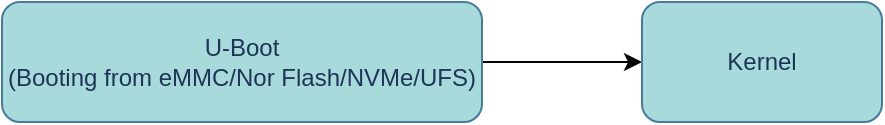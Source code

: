 <mxfile version="22.1.3" type="github" pages="3">
  <diagram name="第 1 页" id="-PQ7a87coccsCbGEvKLt">
    <mxGraphModel dx="933" dy="478" grid="1" gridSize="10" guides="1" tooltips="1" connect="1" arrows="1" fold="1" page="1" pageScale="1" pageWidth="827" pageHeight="1169" math="0" shadow="0">
      <root>
        <mxCell id="0" />
        <mxCell id="1" parent="0" />
        <mxCell id="opbxaaCzsm2ePwEEzuPa-1" value="" style="edgeStyle=orthogonalEdgeStyle;rounded=0;orthogonalLoop=1;jettySize=auto;html=1;labelBackgroundColor=#F1FAEE;strokeColor=#000000;fontColor=#1D3557;" parent="1" source="opbxaaCzsm2ePwEEzuPa-2" target="opbxaaCzsm2ePwEEzuPa-3" edge="1">
          <mxGeometry relative="1" as="geometry" />
        </mxCell>
        <mxCell id="opbxaaCzsm2ePwEEzuPa-2" value="U-Boot&lt;br&gt;(Booting from eMMC/Nor Flash/NVMe/UFS)" style="whiteSpace=wrap;html=1;rounded=1;fillColor=#A8DADC;strokeColor=#457B9D;fontColor=#1D3557;" parent="1" vertex="1">
          <mxGeometry x="120" y="160" width="240" height="60" as="geometry" />
        </mxCell>
        <mxCell id="opbxaaCzsm2ePwEEzuPa-3" value="Kernel" style="whiteSpace=wrap;html=1;rounded=1;fillColor=#A8DADC;strokeColor=#457B9D;fontColor=#1D3557;" parent="1" vertex="1">
          <mxGeometry x="440" y="160" width="120" height="60" as="geometry" />
        </mxCell>
      </root>
    </mxGraphModel>
  </diagram>
  <diagram id="ccAh5NVS0nDfYOqDc0Op" name="第 2 页">
    <mxGraphModel dx="933" dy="478" grid="1" gridSize="10" guides="1" tooltips="1" connect="1" arrows="1" fold="1" page="1" pageScale="1" pageWidth="827" pageHeight="1169" math="0" shadow="0">
      <root>
        <mxCell id="0" />
        <mxCell id="1" parent="0" />
        <mxCell id="G2CNxKj8aoLRywjaQsUw-1" value="" style="edgeStyle=orthogonalEdgeStyle;rounded=0;orthogonalLoop=1;jettySize=auto;html=1;labelBackgroundColor=#F1FAEE;strokeColor=#000000;fontColor=#1D3557;" edge="1" parent="1" source="G2CNxKj8aoLRywjaQsUw-2" target="G2CNxKj8aoLRywjaQsUw-3">
          <mxGeometry relative="1" as="geometry" />
        </mxCell>
        <mxCell id="G2CNxKj8aoLRywjaQsUw-5" value="" style="edgeStyle=orthogonalEdgeStyle;rounded=0;orthogonalLoop=1;jettySize=auto;html=1;endArrow=none;endFill=0;startArrow=classicThin;startFill=1;" edge="1" parent="1" source="G2CNxKj8aoLRywjaQsUw-2" target="G2CNxKj8aoLRywjaQsUw-4">
          <mxGeometry relative="1" as="geometry" />
        </mxCell>
        <mxCell id="G2CNxKj8aoLRywjaQsUw-2" value="U-Boot" style="whiteSpace=wrap;html=1;rounded=1;fillColor=#A8DADC;strokeColor=#457B9D;fontColor=#1D3557;" vertex="1" parent="1">
          <mxGeometry x="280" y="240" width="120" height="60" as="geometry" />
        </mxCell>
        <mxCell id="G2CNxKj8aoLRywjaQsUw-3" value="Kernel" style="whiteSpace=wrap;html=1;rounded=1;fillColor=#A8DADC;strokeColor=#457B9D;fontColor=#1D3557;" vertex="1" parent="1">
          <mxGeometry x="480" y="240" width="120" height="60" as="geometry" />
        </mxCell>
        <mxCell id="G2CNxKj8aoLRywjaQsUw-4" value="ATF" style="whiteSpace=wrap;html=1;fillColor=#A8DADC;strokeColor=#457B9D;fontColor=#1D3557;rounded=1;" vertex="1" parent="1">
          <mxGeometry x="80" y="240" width="120" height="60" as="geometry" />
        </mxCell>
      </root>
    </mxGraphModel>
  </diagram>
  <diagram id="O-JXRtzrlSuuq2ijCwpD" name="第 3 页">
    <mxGraphModel dx="933" dy="478" grid="1" gridSize="10" guides="1" tooltips="1" connect="1" arrows="1" fold="1" page="1" pageScale="1" pageWidth="827" pageHeight="1169" math="0" shadow="0">
      <root>
        <mxCell id="0" />
        <mxCell id="1" parent="0" />
        <mxCell id="cm1Kpbw6RkTALpdLNWZQ-1" value="" style="edgeStyle=orthogonalEdgeStyle;rounded=0;orthogonalLoop=1;jettySize=auto;html=1;labelBackgroundColor=#F1FAEE;strokeColor=#000000;fontColor=#1D3557;" edge="1" parent="1" source="cm1Kpbw6RkTALpdLNWZQ-3" target="cm1Kpbw6RkTALpdLNWZQ-4">
          <mxGeometry relative="1" as="geometry" />
        </mxCell>
        <mxCell id="cm1Kpbw6RkTALpdLNWZQ-2" value="" style="edgeStyle=orthogonalEdgeStyle;rounded=0;orthogonalLoop=1;jettySize=auto;html=1;endArrow=none;endFill=0;startArrow=classicThin;startFill=1;" edge="1" parent="1" source="cm1Kpbw6RkTALpdLNWZQ-3" target="cm1Kpbw6RkTALpdLNWZQ-5">
          <mxGeometry relative="1" as="geometry" />
        </mxCell>
        <mxCell id="cm1Kpbw6RkTALpdLNWZQ-3" value="U-Boot" style="whiteSpace=wrap;html=1;rounded=1;fillColor=#A8DADC;strokeColor=#457B9D;fontColor=#1D3557;" vertex="1" parent="1">
          <mxGeometry x="240" y="160" width="120" height="60" as="geometry" />
        </mxCell>
        <mxCell id="cm1Kpbw6RkTALpdLNWZQ-7" value="" style="edgeStyle=orthogonalEdgeStyle;rounded=0;orthogonalLoop=1;jettySize=auto;html=1;" edge="1" parent="1" source="cm1Kpbw6RkTALpdLNWZQ-4" target="cm1Kpbw6RkTALpdLNWZQ-6">
          <mxGeometry relative="1" as="geometry" />
        </mxCell>
        <mxCell id="cm1Kpbw6RkTALpdLNWZQ-8" value="" style="edgeStyle=orthogonalEdgeStyle;rounded=0;orthogonalLoop=1;jettySize=auto;html=1;" edge="1" parent="1" source="cm1Kpbw6RkTALpdLNWZQ-4" target="cm1Kpbw6RkTALpdLNWZQ-6">
          <mxGeometry relative="1" as="geometry" />
        </mxCell>
        <mxCell id="cm1Kpbw6RkTALpdLNWZQ-10" value="" style="edgeStyle=orthogonalEdgeStyle;rounded=0;orthogonalLoop=1;jettySize=auto;html=1;" edge="1" parent="1" source="cm1Kpbw6RkTALpdLNWZQ-4" target="cm1Kpbw6RkTALpdLNWZQ-9">
          <mxGeometry relative="1" as="geometry">
            <Array as="points">
              <mxPoint x="610" y="190" />
              <mxPoint x="610" y="300" />
            </Array>
          </mxGeometry>
        </mxCell>
        <mxCell id="cm1Kpbw6RkTALpdLNWZQ-4" value="Xen" style="whiteSpace=wrap;html=1;rounded=1;fillColor=#A8DADC;strokeColor=#457B9D;fontColor=#1D3557;" vertex="1" parent="1">
          <mxGeometry x="440" y="160" width="120" height="60" as="geometry" />
        </mxCell>
        <mxCell id="cm1Kpbw6RkTALpdLNWZQ-5" value="ATF" style="whiteSpace=wrap;html=1;fillColor=#A8DADC;strokeColor=#457B9D;fontColor=#1D3557;rounded=1;" vertex="1" parent="1">
          <mxGeometry x="40" y="160" width="120" height="60" as="geometry" />
        </mxCell>
        <mxCell id="cm1Kpbw6RkTALpdLNWZQ-6" value="Dom0(Linux Kernel)" style="whiteSpace=wrap;html=1;fillColor=#A8DADC;strokeColor=#457B9D;fontColor=#1D3557;rounded=1;" vertex="1" parent="1">
          <mxGeometry x="650" y="160" width="170" height="60" as="geometry" />
        </mxCell>
        <mxCell id="cm1Kpbw6RkTALpdLNWZQ-9" value="DomU&lt;br&gt;(Nuttx, Zephyr, Linux Kernel)" style="whiteSpace=wrap;html=1;fillColor=#A8DADC;strokeColor=#457B9D;fontColor=#1D3557;rounded=1;" vertex="1" parent="1">
          <mxGeometry x="650" y="270" width="170" height="60" as="geometry" />
        </mxCell>
      </root>
    </mxGraphModel>
  </diagram>
</mxfile>
